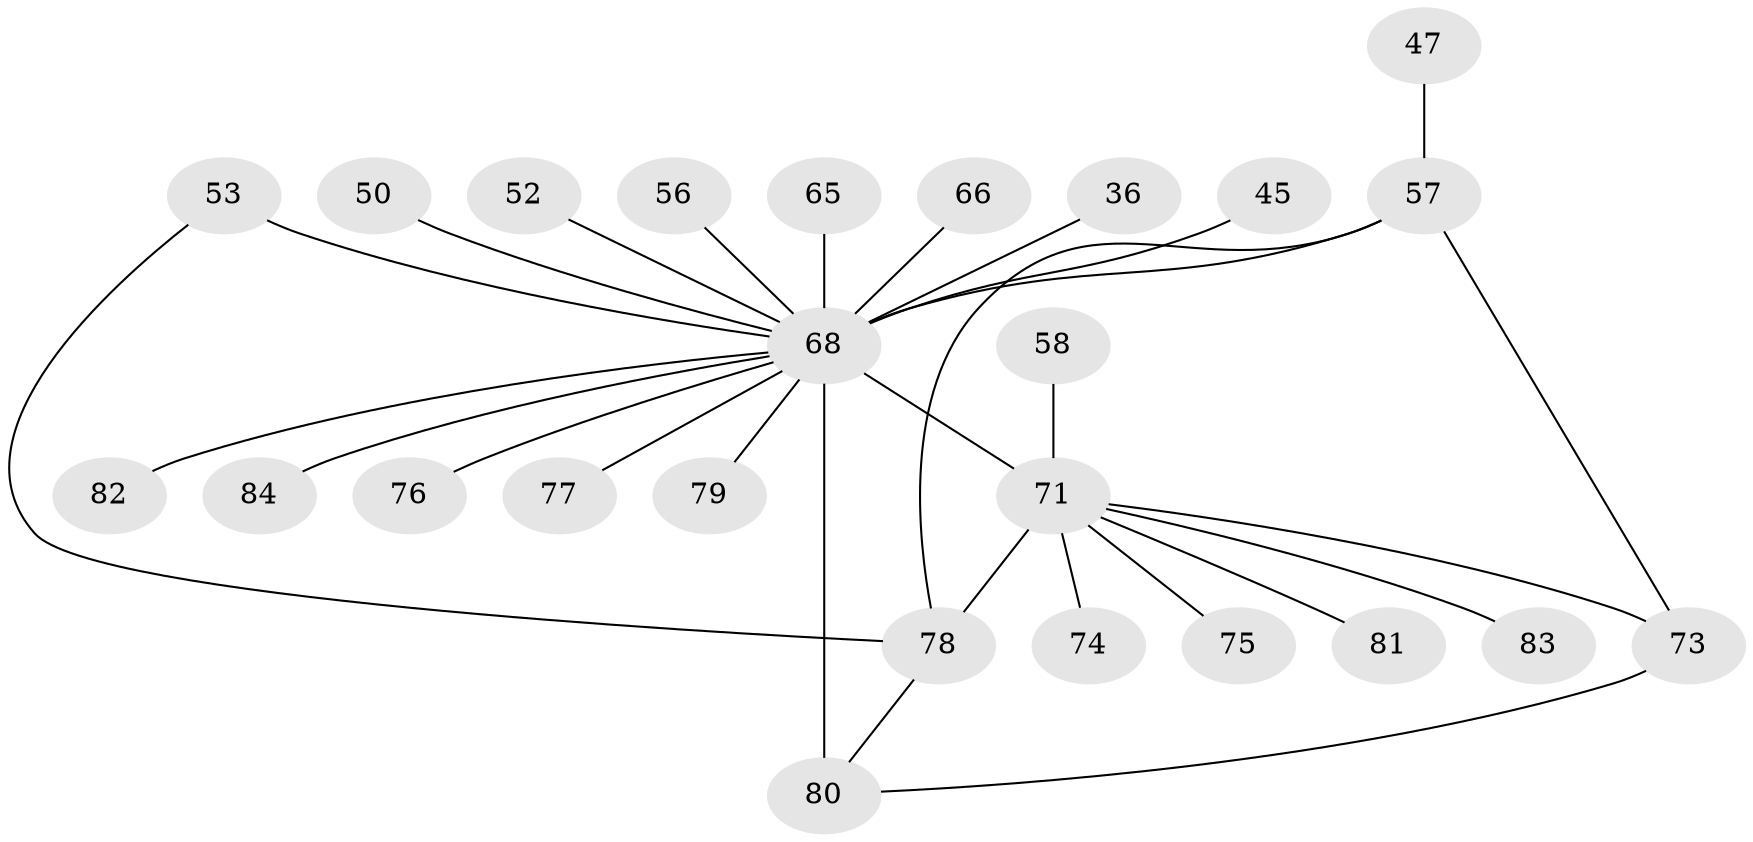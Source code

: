 // original degree distribution, {12: 0.023809523809523808, 23: 0.011904761904761904, 4: 0.03571428571428571, 8: 0.011904761904761904, 3: 0.05952380952380952, 11: 0.011904761904761904, 1: 0.6071428571428571, 5: 0.023809523809523808, 6: 0.047619047619047616, 2: 0.16666666666666666}
// Generated by graph-tools (version 1.1) at 2025/50/03/04/25 21:50:30]
// undirected, 25 vertices, 29 edges
graph export_dot {
graph [start="1"]
  node [color=gray90,style=filled];
  36;
  45;
  47;
  50;
  52;
  53 [super="+5"];
  56;
  57 [super="+44"];
  58 [super="+41"];
  65;
  66;
  68 [super="+1+10+2+12+20+34"];
  71 [super="+69"];
  73 [super="+13"];
  74;
  75;
  76;
  77 [super="+31"];
  78 [super="+67+70"];
  79;
  80 [super="+72+48+59+60"];
  81;
  82;
  83;
  84;
  36 -- 68;
  45 -- 68;
  47 -- 57;
  50 -- 68;
  52 -- 68;
  53 -- 78;
  53 -- 68 [weight=3];
  56 -- 68;
  57 -- 68 [weight=3];
  57 -- 73 [weight=2];
  57 -- 78;
  58 -- 71 [weight=2];
  65 -- 68;
  66 -- 68;
  68 -- 76;
  68 -- 80 [weight=3];
  68 -- 79;
  68 -- 82;
  68 -- 84;
  68 -- 77 [weight=2];
  68 -- 71 [weight=4];
  71 -- 73;
  71 -- 74;
  71 -- 75;
  71 -- 78 [weight=2];
  71 -- 81;
  71 -- 83;
  73 -- 80;
  78 -- 80;
}
